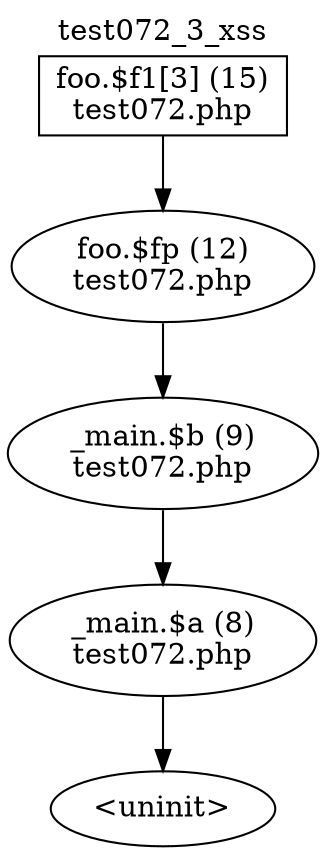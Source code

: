 digraph cfg {
  label="test072_3_xss";
  labelloc=t;
  n1 [shape=box, label="foo.$f1[3] (15)\ntest072.php"];
  n2 [shape=ellipse, label="foo.$fp (12)\ntest072.php"];
  n3 [shape=ellipse, label="_main.$b (9)\ntest072.php"];
  n4 [shape=ellipse, label="_main.$a (8)\ntest072.php"];
  n5 [shape=ellipse, label="<uninit>"];
  n1 -> n2;
  n2 -> n3;
  n3 -> n4;
  n4 -> n5;
}
